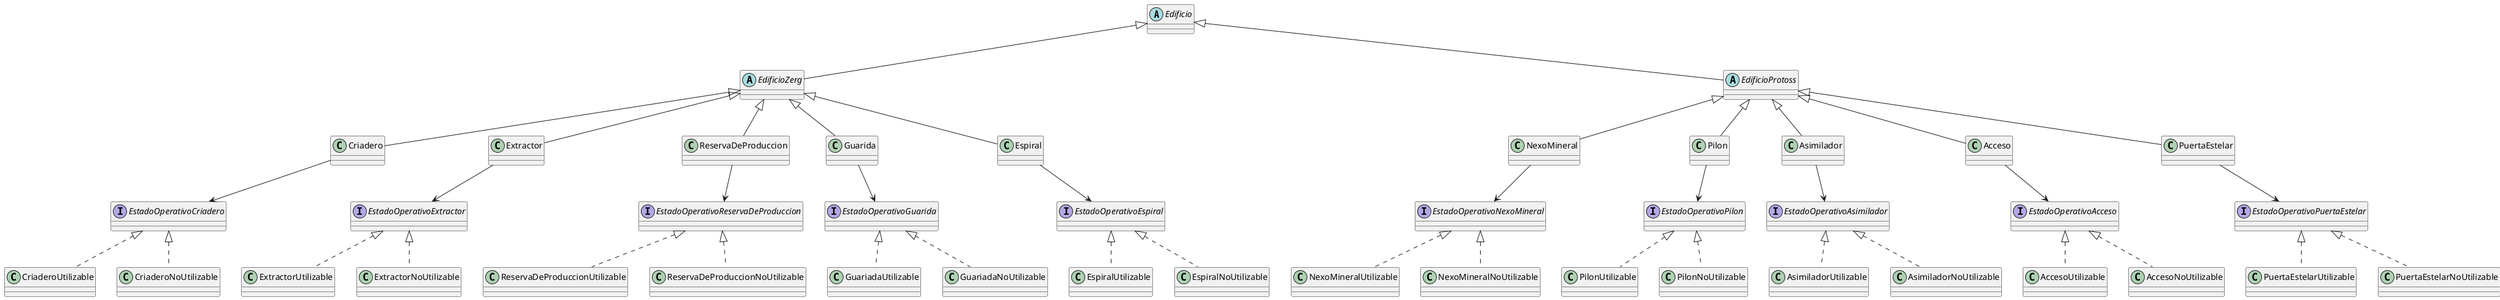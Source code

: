 El modelo de edificio que teniamos

@startuml

abstract class Edificio
abstract class EdificioZerg
abstract class EdificioProtoss
Edificio <|-- EdificioZerg
Edificio <|-- EdificioProtoss
EdificioZerg <|-- Criadero
EdificioZerg <|-- Extractor
EdificioZerg <|-- ReservaDeProduccion
EdificioZerg <|-- Guarida
EdificioZerg <|-- Espiral
EdificioProtoss <|-- NexoMineral
EdificioProtoss <|-- Pilon
EdificioProtoss <|-- Asimilador
EdificioProtoss <|-- Acceso
EdificioProtoss <|-- PuertaEstelar

interface EstadoOperativoCriadero
EstadoOperativoCriadero <|.. CriaderoUtilizable
EstadoOperativoCriadero <|.. CriaderoNoUtilizable
interface EstadoOperativoExtractor
EstadoOperativoExtractor <|.. ExtractorUtilizable
EstadoOperativoExtractor <|.. ExtractorNoUtilizable
interface EstadoOperativoReservaDeProduccion
EstadoOperativoReservaDeProduccion <|.. ReservaDeProduccionUtilizable
EstadoOperativoReservaDeProduccion <|.. ReservaDeProduccionNoUtilizable
interface EstadoOperativoGuarida
EstadoOperativoGuarida <|.. GuariadaUtilizable
EstadoOperativoGuarida <|.. GuariadaNoUtilizable
interface EstadoOperativoEspiral
EstadoOperativoEspiral <|.. EspiralUtilizable
EstadoOperativoEspiral <|.. EspiralNoUtilizable
interface EstadoOperativoNexoMineral
EstadoOperativoNexoMineral <|..NexoMineralUtilizable
EstadoOperativoNexoMineral <|..NexoMineralNoUtilizable
interface EstadoOperativoPilon
EstadoOperativoPilon <|.. PilonUtilizable
EstadoOperativoPilon <|.. PilonNoUtilizable
interface EstadoOperativoAsimilador
EstadoOperativoAsimilador <|.. AsimiladorUtilizable
EstadoOperativoAsimilador <|.. AsimiladorNoUtilizable
interface EstadoOperativoAcceso
EstadoOperativoAcceso <|.. AccesoUtilizable
EstadoOperativoAcceso <|.. AccesoNoUtilizable
interface EstadoOperativoPuertaEstelar
EstadoOperativoPuertaEstelar <|.. PuertaEstelarUtilizable
EstadoOperativoPuertaEstelar <|.. PuertaEstelarNoUtilizable

Criadero --> EstadoOperativoCriadero
Extractor --> EstadoOperativoExtractor
ReservaDeProduccion --> EstadoOperativoReservaDeProduccion
Guarida --> EstadoOperativoGuarida
Espiral --> EstadoOperativoEspiral

NexoMineral --> EstadoOperativoNexoMineral
Pilon --> EstadoOperativoPilon
Asimilador --> EstadoOperativoAsimilador
Acceso --> EstadoOperativoAcceso
PuertaEstelar --> EstadoOperativoPuertaEstelar


@enduml


El nuevo modelo de Edificio
@startuml

class Edificio
interface Estado
abstract class EdificioZerg
abstract class EdificioProtoss
Edificio --> Estado
Estado <|.right. EnConstruccion
Estado <|.. EdificioZerg
Estado <|.. EdificioProtoss

EdificioZerg <|-- Criadero
EdificioZerg <|-- Extractor
EdificioZerg <|-- ReservaDeProduccion
EdificioZerg <|-- Guarida
EdificioZerg <|-- Espiral
EdificioProtoss <|-- NexoMineral
EdificioProtoss <|-- Pilon
EdificioProtoss <|-- Asimilador
EdificioProtoss <|-- Acceso
EdificioProtoss <|-- PuertaEstelar

@enduml


@startuml

abstract class EstadoOperativo{
	-edificio: Edificio
	+{abstract}ejecutar()
}

class Operable{
	+ejecutar()
}

class EnConstruccion{
	+ejecutar()
}

EstadoOperativo <|-- Operable
EstadoOperativo <|-- EnConstruccion

abstract class Edificio{
	-tiempo: Tiempo
	-vida: Vida
	+ejecutar()
	+{abstract}ejecutarOperable()
	+ejecutarEnConstruccion()

}
abstract class EdificioZerg
abstract class EdificioProtoss{
	-escudo: Escudo
}
Edificio <-- EdificioZerg
Edificio <-- EdificioProtoss

EdificioZerg <|-- Criadero
EdificioZerg <|-- Extractor
EdificioZerg <|-- ReservaDeProduccion
EdificioZerg <|-- Guarida
EdificioZerg <|-- Espiral
EdificioProtoss <|--- NexoMineral
EdificioProtoss <|--- Pilon
EdificioProtoss <|--- Asimilador
EdificioProtoss <|--- Acceso
EdificioProtoss <|--- PuertaEstelar

Edificio <-up-> EstadoOperativo

@enduml


@startuml

abstract class Edificio
abstract class EstadoOperativo
abstract class EdificioZerg
abstract class EdificioProtoss
Edificio --> Estado
Estado <|.right. EnConstruccion
Estado <|.. EdificioZerg
Estado <|.. EdificioProtoss


Edificio <|-- Criadero
Edificio <|-- Extractor
Edificio <|-- ReservaDeProduccion
Edificio <|-- Guarida
Edificio <|-- Espiral
Edificio <|-- NexoMineral
Edificio <|-- Pilon
Edificio <|-- Asimilador
Edificio <|-- Acceso
Edificio <|-- PuertaEstelar

@enduml
